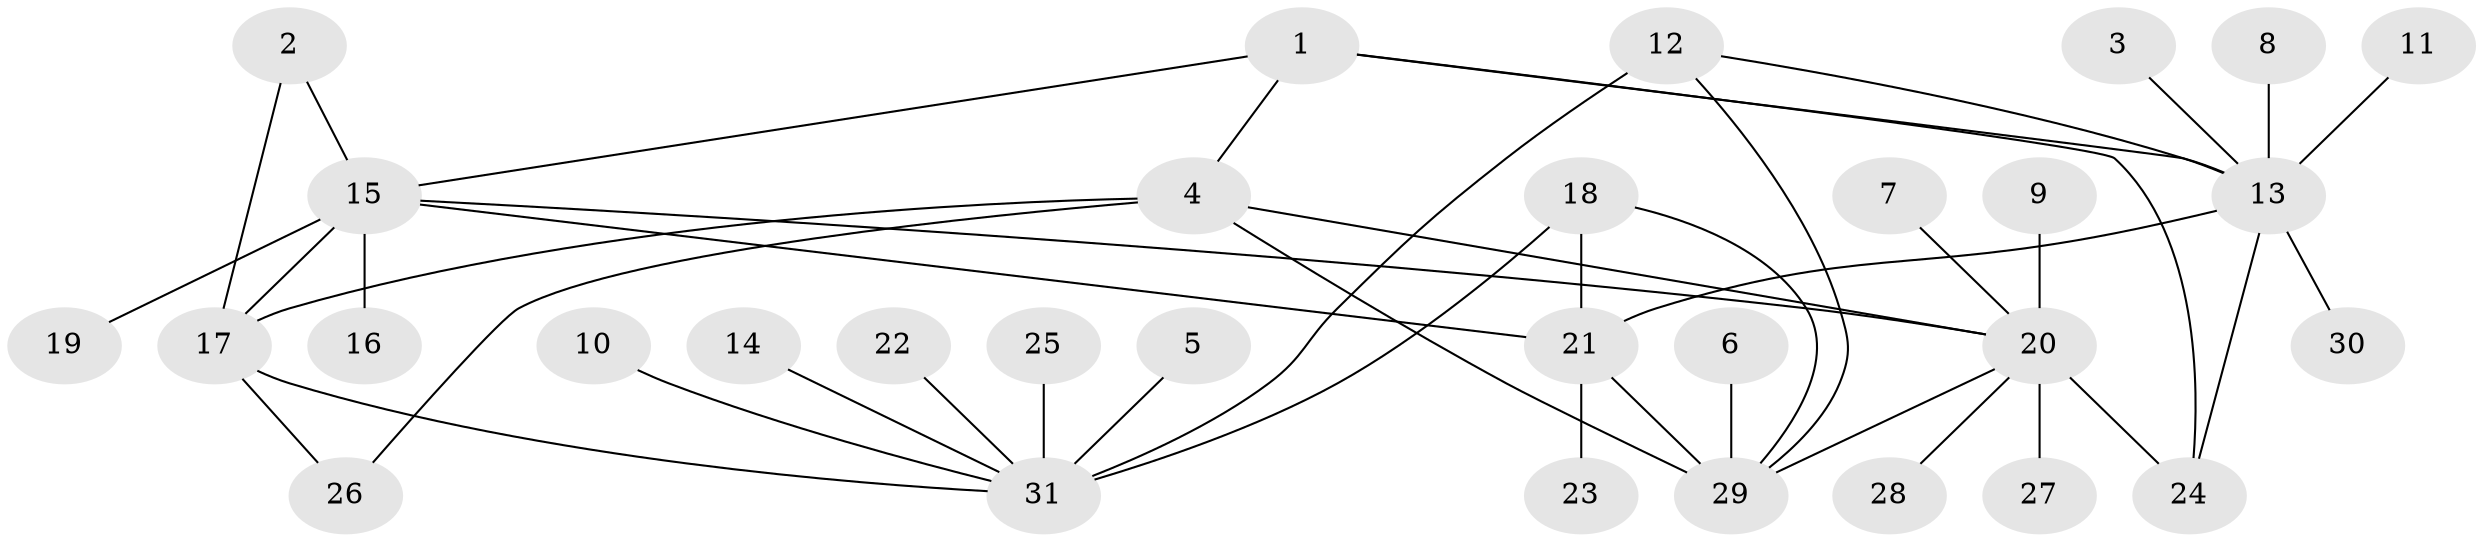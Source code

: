// original degree distribution, {4: 0.04918032786885246, 10: 0.03278688524590164, 2: 0.11475409836065574, 6: 0.01639344262295082, 7: 0.03278688524590164, 9: 0.01639344262295082, 5: 0.08196721311475409, 1: 0.5737704918032787, 3: 0.08196721311475409}
// Generated by graph-tools (version 1.1) at 2025/50/03/09/25 03:50:28]
// undirected, 31 vertices, 43 edges
graph export_dot {
graph [start="1"]
  node [color=gray90,style=filled];
  1;
  2;
  3;
  4;
  5;
  6;
  7;
  8;
  9;
  10;
  11;
  12;
  13;
  14;
  15;
  16;
  17;
  18;
  19;
  20;
  21;
  22;
  23;
  24;
  25;
  26;
  27;
  28;
  29;
  30;
  31;
  1 -- 4 [weight=1.0];
  1 -- 13 [weight=1.0];
  1 -- 15 [weight=1.0];
  1 -- 24 [weight=1.0];
  2 -- 15 [weight=1.0];
  2 -- 17 [weight=1.0];
  3 -- 13 [weight=1.0];
  4 -- 17 [weight=1.0];
  4 -- 20 [weight=1.0];
  4 -- 26 [weight=1.0];
  4 -- 29 [weight=2.0];
  5 -- 31 [weight=1.0];
  6 -- 29 [weight=1.0];
  7 -- 20 [weight=1.0];
  8 -- 13 [weight=1.0];
  9 -- 20 [weight=1.0];
  10 -- 31 [weight=1.0];
  11 -- 13 [weight=1.0];
  12 -- 13 [weight=1.0];
  12 -- 29 [weight=1.0];
  12 -- 31 [weight=2.0];
  13 -- 21 [weight=1.0];
  13 -- 24 [weight=1.0];
  13 -- 30 [weight=1.0];
  14 -- 31 [weight=1.0];
  15 -- 16 [weight=1.0];
  15 -- 17 [weight=1.0];
  15 -- 19 [weight=1.0];
  15 -- 20 [weight=1.0];
  15 -- 21 [weight=1.0];
  17 -- 26 [weight=1.0];
  17 -- 31 [weight=1.0];
  18 -- 21 [weight=1.0];
  18 -- 29 [weight=1.0];
  18 -- 31 [weight=1.0];
  20 -- 24 [weight=1.0];
  20 -- 27 [weight=1.0];
  20 -- 28 [weight=1.0];
  20 -- 29 [weight=1.0];
  21 -- 23 [weight=1.0];
  21 -- 29 [weight=1.0];
  22 -- 31 [weight=1.0];
  25 -- 31 [weight=1.0];
}
